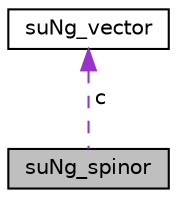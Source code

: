digraph "suNg_spinor"
{
 // LATEX_PDF_SIZE
  edge [fontname="Helvetica",fontsize="10",labelfontname="Helvetica",labelfontsize="10"];
  node [fontname="Helvetica",fontsize="10",shape=record];
  Node1 [label="suNg_spinor",height=0.2,width=0.4,color="black", fillcolor="grey75", style="filled", fontcolor="black",tooltip=" "];
  Node2 -> Node1 [dir="back",color="darkorchid3",fontsize="10",style="dashed",label=" c" ];
  Node2 [label="suNg_vector",height=0.2,width=0.4,color="black", fillcolor="white", style="filled",URL="$d3/d0c/structsuNg__vector.html",tooltip=" "];
}
